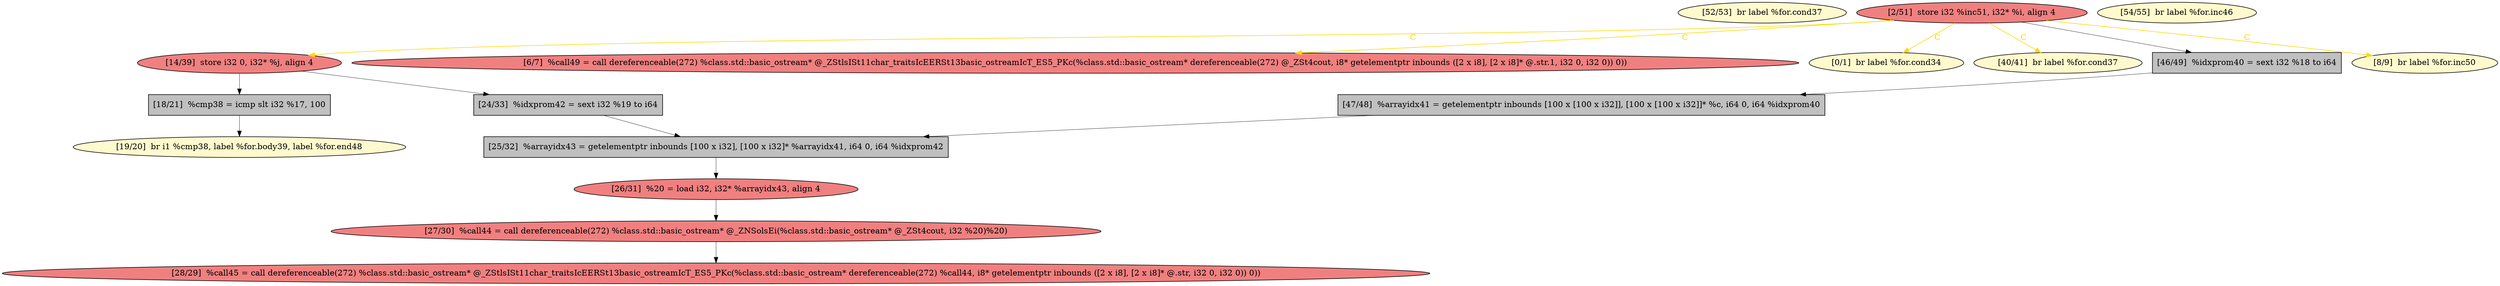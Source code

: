 
digraph G {


node1508 [fillcolor=lemonchiffon,label="[52/53]  br label %for.cond37",shape=ellipse,style=filled ]
node1515 [fillcolor=lightcoral,label="[28/29]  %call45 = call dereferenceable(272) %class.std::basic_ostream* @_ZStlsISt11char_traitsIcEERSt13basic_ostreamIcT_ES5_PKc(%class.std::basic_ostream* dereferenceable(272) %call44, i8* getelementptr inbounds ([2 x i8], [2 x i8]* @.str, i32 0, i32 0)) 0))",shape=ellipse,style=filled ]
node1503 [fillcolor=lemonchiffon,label="[19/20]  br i1 %cmp38, label %for.body39, label %for.end48",shape=ellipse,style=filled ]
node1510 [fillcolor=grey,label="[24/33]  %idxprom42 = sext i32 %19 to i64",shape=rectangle,style=filled ]
node1512 [fillcolor=grey,label="[25/32]  %arrayidx43 = getelementptr inbounds [100 x i32], [100 x i32]* %arrayidx41, i64 0, i64 %idxprom42",shape=rectangle,style=filled ]
node1504 [fillcolor=lightcoral,label="[14/39]  store i32 0, i32* %j, align 4",shape=ellipse,style=filled ]
node1507 [fillcolor=lightcoral,label="[2/51]  store i32 %inc51, i32* %i, align 4",shape=ellipse,style=filled ]
node1517 [fillcolor=lightcoral,label="[6/7]  %call49 = call dereferenceable(272) %class.std::basic_ostream* @_ZStlsISt11char_traitsIcEERSt13basic_ostreamIcT_ES5_PKc(%class.std::basic_ostream* dereferenceable(272) @_ZSt4cout, i8* getelementptr inbounds ([2 x i8], [2 x i8]* @.str.1, i32 0, i32 0)) 0))",shape=ellipse,style=filled ]
node1506 [fillcolor=lemonchiffon,label="[0/1]  br label %for.cond34",shape=ellipse,style=filled ]
node1509 [fillcolor=grey,label="[47/48]  %arrayidx41 = getelementptr inbounds [100 x [100 x i32]], [100 x [100 x i32]]* %c, i64 0, i64 %idxprom40",shape=rectangle,style=filled ]
node1519 [fillcolor=lightcoral,label="[27/30]  %call44 = call dereferenceable(272) %class.std::basic_ostream* @_ZNSolsEi(%class.std::basic_ostream* @_ZSt4cout, i32 %20)%20)",shape=ellipse,style=filled ]
node1511 [fillcolor=lemonchiffon,label="[40/41]  br label %for.cond37",shape=ellipse,style=filled ]
node1513 [fillcolor=lightcoral,label="[26/31]  %20 = load i32, i32* %arrayidx43, align 4",shape=ellipse,style=filled ]
node1505 [fillcolor=lemonchiffon,label="[54/55]  br label %for.inc46",shape=ellipse,style=filled ]
node1514 [fillcolor=grey,label="[18/21]  %cmp38 = icmp slt i32 %17, 100",shape=rectangle,style=filled ]
node1516 [fillcolor=grey,label="[46/49]  %idxprom40 = sext i32 %18 to i64",shape=rectangle,style=filled ]
node1518 [fillcolor=lemonchiffon,label="[8/9]  br label %for.inc50",shape=ellipse,style=filled ]

node1507->node1506 [style=solid,color=gold,label="C",penwidth=1.0,fontcolor=gold ]
node1509->node1512 [style=solid,color=black,label="",penwidth=0.5,fontcolor=black ]
node1507->node1518 [style=solid,color=gold,label="C",penwidth=1.0,fontcolor=gold ]
node1507->node1516 [style=solid,color=black,label="",penwidth=0.5,fontcolor=black ]
node1507->node1504 [style=solid,color=gold,label="C",penwidth=1.0,fontcolor=gold ]
node1507->node1517 [style=solid,color=gold,label="C",penwidth=1.0,fontcolor=gold ]
node1507->node1511 [style=solid,color=gold,label="C",penwidth=1.0,fontcolor=gold ]
node1512->node1513 [style=solid,color=black,label="",penwidth=0.5,fontcolor=black ]
node1510->node1512 [style=solid,color=black,label="",penwidth=0.5,fontcolor=black ]
node1504->node1510 [style=solid,color=black,label="",penwidth=0.5,fontcolor=black ]
node1504->node1514 [style=solid,color=black,label="",penwidth=0.5,fontcolor=black ]
node1516->node1509 [style=solid,color=black,label="",penwidth=0.5,fontcolor=black ]
node1519->node1515 [style=solid,color=black,label="",penwidth=0.5,fontcolor=black ]
node1514->node1503 [style=solid,color=black,label="",penwidth=0.5,fontcolor=black ]
node1513->node1519 [style=solid,color=black,label="",penwidth=0.5,fontcolor=black ]


}
